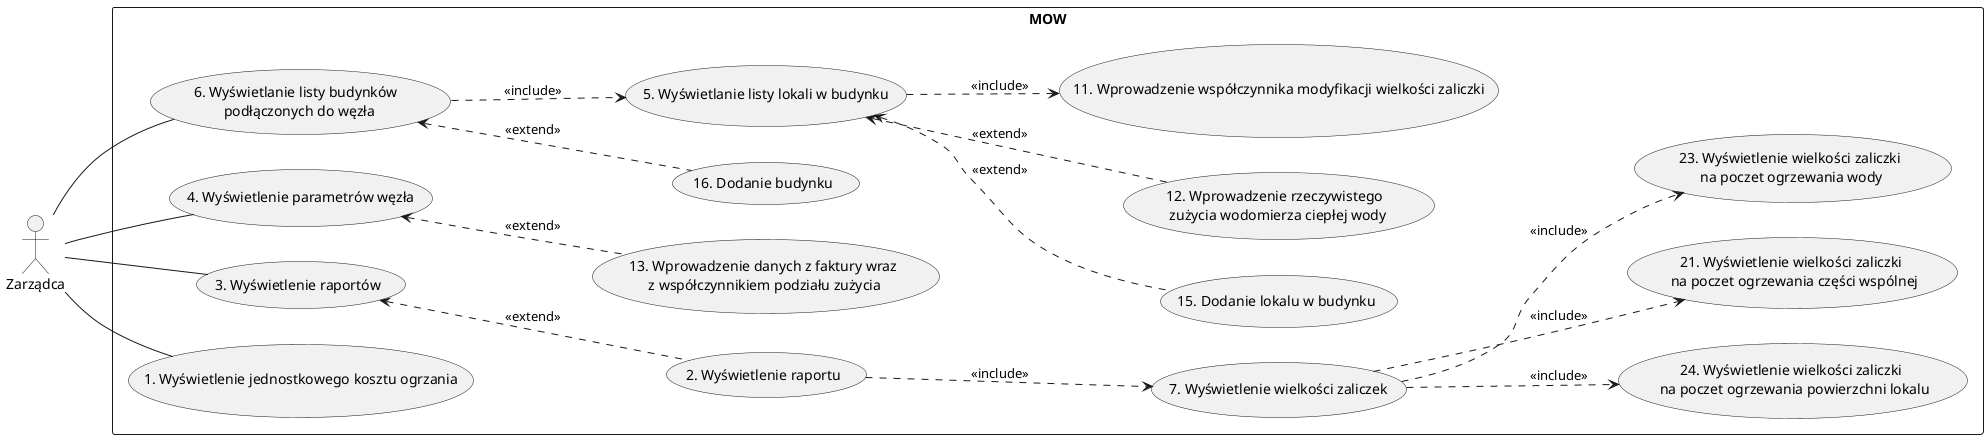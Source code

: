   @startuml
    left to right direction
    actor Zarządca as z

    rectangle MOW {
    usecase "16. Dodanie budynku" as MOW136
    usecase "15. Dodanie lokalu w budynku" as MOW135
    usecase "13. Wprowadzenie danych z faktury wraz\n z współczynnikiem podziału zużycia" as MOW13
    usecase "5. Modyfikowanie lokalu w budynku" as MOW5
    usecase "24. Wyświetlenie wielkości zaliczki \n na poczet ogrzewania powierzchni lokalu" as MOW24
    usecase "21. Wyświetlenie wielkości zaliczki \n na poczet ogrzewania części wspólnej" as MOW21
    usecase " 23. Wyświetlenie wielkości zaliczki \n na poczet ogrzewania wody" as MOW23
    usecase "12. Wprowadzenie rzeczywistego \n zużycia wodomierza ciepłej wody" as MOW12
    usecase "7. Wyświetlenie wielkości zaliczek" as MOW7
    usecase "11. Wprowadzenie współczynnika modyfikacji wielkości zaliczki" as MOW11
    usecase "6. Wyświetlanie listy budynków \n podłączonych do węzła" as MOW6
    usecase "5. Wyświetlanie listy lokali w budynku" as MOW5
    usecase "4. Wyświetlenie parametrów węzła" as MOW4
    usecase "2. Wyświetlenie raportu" as MOW2
    usecase "3. Wyświetlenie raportów" as MOW3
    usecase "1. Wyświetlenie jednostkowego kosztu ogrzania" as MOW1
    }

  MOW6 <.. MOW136: <<extend>>
  MOW5 <.. MOW135: <<extend>>
  MOW4 <.. MOW13: <<extend>>
  MOW5 <.. MOW12: <<extend>>

  MOW2 ..> MOW7: <<include>>
  MOW3 <.. MOW2: <<extend>>

  MOW7 ..> MOW24: <<include>>
  MOW7 ..> MOW21: <<include>>
  MOW7 ..> MOW23: <<include>>

  MOW6 ..> MOW5: <<include>>
  MOW5 ..> MOW11: <<include>>




    z -- MOW3
    z -- MOW4
    z -- MOW6

    z -- MOW1

    @enduml

